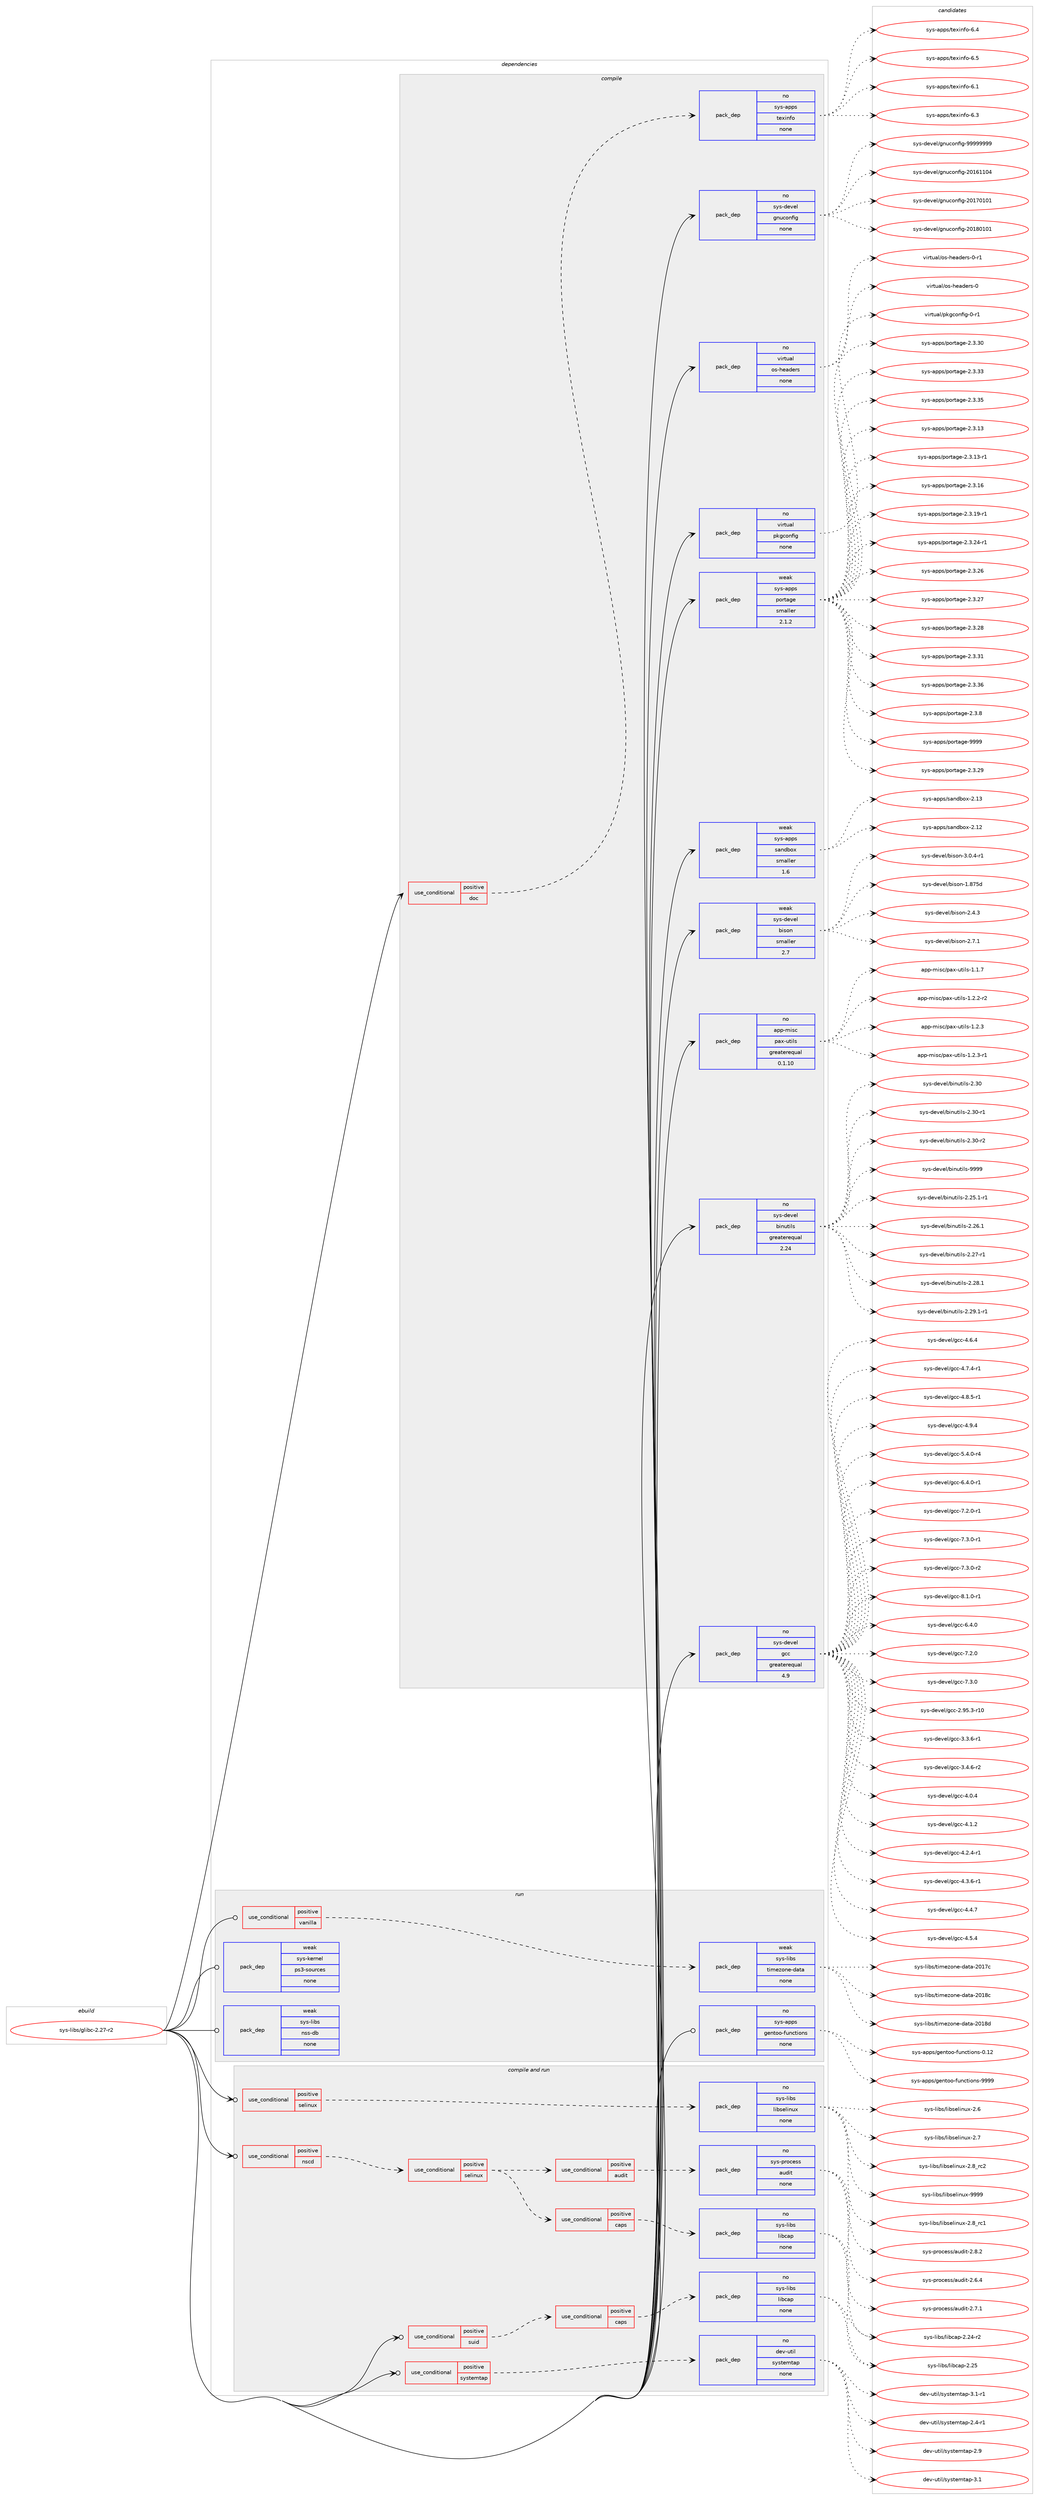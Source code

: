 digraph prolog {

# *************
# Graph options
# *************

newrank=true;
concentrate=true;
compound=true;
graph [rankdir=LR,fontname=Helvetica,fontsize=10,ranksep=1.5];#, ranksep=2.5, nodesep=0.2];
edge  [arrowhead=vee];
node  [fontname=Helvetica,fontsize=10];

# **********
# The ebuild
# **********

subgraph cluster_leftcol {
color=gray;
rank=same;
label=<<i>ebuild</i>>;
id [label="sys-libs/glibc-2.27-r2", color=red, width=4, href="../sys-libs/glibc-2.27-r2.svg"];
}

# ****************
# The dependencies
# ****************

subgraph cluster_midcol {
color=gray;
label=<<i>dependencies</i>>;
subgraph cluster_compile {
fillcolor="#eeeeee";
style=filled;
label=<<i>compile</i>>;
subgraph cond467 {
dependency7272 [label=<<TABLE BORDER="0" CELLBORDER="1" CELLSPACING="0" CELLPADDING="4"><TR><TD ROWSPAN="3" CELLPADDING="10">use_conditional</TD></TR><TR><TD>positive</TD></TR><TR><TD>doc</TD></TR></TABLE>>, shape=none, color=red];
subgraph pack6739 {
dependency7273 [label=<<TABLE BORDER="0" CELLBORDER="1" CELLSPACING="0" CELLPADDING="4" WIDTH="220"><TR><TD ROWSPAN="6" CELLPADDING="30">pack_dep</TD></TR><TR><TD WIDTH="110">no</TD></TR><TR><TD>sys-apps</TD></TR><TR><TD>texinfo</TD></TR><TR><TD>none</TD></TR><TR><TD></TD></TR></TABLE>>, shape=none, color=blue];
}
dependency7272:e -> dependency7273:w [weight=20,style="dashed",arrowhead="vee"];
}
id:e -> dependency7272:w [weight=20,style="solid",arrowhead="vee"];
subgraph pack6740 {
dependency7274 [label=<<TABLE BORDER="0" CELLBORDER="1" CELLSPACING="0" CELLPADDING="4" WIDTH="220"><TR><TD ROWSPAN="6" CELLPADDING="30">pack_dep</TD></TR><TR><TD WIDTH="110">no</TD></TR><TR><TD>app-misc</TD></TR><TR><TD>pax-utils</TD></TR><TR><TD>greaterequal</TD></TR><TR><TD>0.1.10</TD></TR></TABLE>>, shape=none, color=blue];
}
id:e -> dependency7274:w [weight=20,style="solid",arrowhead="vee"];
subgraph pack6741 {
dependency7275 [label=<<TABLE BORDER="0" CELLBORDER="1" CELLSPACING="0" CELLPADDING="4" WIDTH="220"><TR><TD ROWSPAN="6" CELLPADDING="30">pack_dep</TD></TR><TR><TD WIDTH="110">no</TD></TR><TR><TD>sys-devel</TD></TR><TR><TD>binutils</TD></TR><TR><TD>greaterequal</TD></TR><TR><TD>2.24</TD></TR></TABLE>>, shape=none, color=blue];
}
id:e -> dependency7275:w [weight=20,style="solid",arrowhead="vee"];
subgraph pack6742 {
dependency7276 [label=<<TABLE BORDER="0" CELLBORDER="1" CELLSPACING="0" CELLPADDING="4" WIDTH="220"><TR><TD ROWSPAN="6" CELLPADDING="30">pack_dep</TD></TR><TR><TD WIDTH="110">no</TD></TR><TR><TD>sys-devel</TD></TR><TR><TD>gcc</TD></TR><TR><TD>greaterequal</TD></TR><TR><TD>4.9</TD></TR></TABLE>>, shape=none, color=blue];
}
id:e -> dependency7276:w [weight=20,style="solid",arrowhead="vee"];
subgraph pack6743 {
dependency7277 [label=<<TABLE BORDER="0" CELLBORDER="1" CELLSPACING="0" CELLPADDING="4" WIDTH="220"><TR><TD ROWSPAN="6" CELLPADDING="30">pack_dep</TD></TR><TR><TD WIDTH="110">no</TD></TR><TR><TD>sys-devel</TD></TR><TR><TD>gnuconfig</TD></TR><TR><TD>none</TD></TR><TR><TD></TD></TR></TABLE>>, shape=none, color=blue];
}
id:e -> dependency7277:w [weight=20,style="solid",arrowhead="vee"];
subgraph pack6744 {
dependency7278 [label=<<TABLE BORDER="0" CELLBORDER="1" CELLSPACING="0" CELLPADDING="4" WIDTH="220"><TR><TD ROWSPAN="6" CELLPADDING="30">pack_dep</TD></TR><TR><TD WIDTH="110">no</TD></TR><TR><TD>virtual</TD></TR><TR><TD>os-headers</TD></TR><TR><TD>none</TD></TR><TR><TD></TD></TR></TABLE>>, shape=none, color=blue];
}
id:e -> dependency7278:w [weight=20,style="solid",arrowhead="vee"];
subgraph pack6745 {
dependency7279 [label=<<TABLE BORDER="0" CELLBORDER="1" CELLSPACING="0" CELLPADDING="4" WIDTH="220"><TR><TD ROWSPAN="6" CELLPADDING="30">pack_dep</TD></TR><TR><TD WIDTH="110">no</TD></TR><TR><TD>virtual</TD></TR><TR><TD>pkgconfig</TD></TR><TR><TD>none</TD></TR><TR><TD></TD></TR></TABLE>>, shape=none, color=blue];
}
id:e -> dependency7279:w [weight=20,style="solid",arrowhead="vee"];
subgraph pack6746 {
dependency7280 [label=<<TABLE BORDER="0" CELLBORDER="1" CELLSPACING="0" CELLPADDING="4" WIDTH="220"><TR><TD ROWSPAN="6" CELLPADDING="30">pack_dep</TD></TR><TR><TD WIDTH="110">weak</TD></TR><TR><TD>sys-apps</TD></TR><TR><TD>portage</TD></TR><TR><TD>smaller</TD></TR><TR><TD>2.1.2</TD></TR></TABLE>>, shape=none, color=blue];
}
id:e -> dependency7280:w [weight=20,style="solid",arrowhead="vee"];
subgraph pack6747 {
dependency7281 [label=<<TABLE BORDER="0" CELLBORDER="1" CELLSPACING="0" CELLPADDING="4" WIDTH="220"><TR><TD ROWSPAN="6" CELLPADDING="30">pack_dep</TD></TR><TR><TD WIDTH="110">weak</TD></TR><TR><TD>sys-apps</TD></TR><TR><TD>sandbox</TD></TR><TR><TD>smaller</TD></TR><TR><TD>1.6</TD></TR></TABLE>>, shape=none, color=blue];
}
id:e -> dependency7281:w [weight=20,style="solid",arrowhead="vee"];
subgraph pack6748 {
dependency7282 [label=<<TABLE BORDER="0" CELLBORDER="1" CELLSPACING="0" CELLPADDING="4" WIDTH="220"><TR><TD ROWSPAN="6" CELLPADDING="30">pack_dep</TD></TR><TR><TD WIDTH="110">weak</TD></TR><TR><TD>sys-devel</TD></TR><TR><TD>bison</TD></TR><TR><TD>smaller</TD></TR><TR><TD>2.7</TD></TR></TABLE>>, shape=none, color=blue];
}
id:e -> dependency7282:w [weight=20,style="solid",arrowhead="vee"];
}
subgraph cluster_compileandrun {
fillcolor="#eeeeee";
style=filled;
label=<<i>compile and run</i>>;
subgraph cond468 {
dependency7283 [label=<<TABLE BORDER="0" CELLBORDER="1" CELLSPACING="0" CELLPADDING="4"><TR><TD ROWSPAN="3" CELLPADDING="10">use_conditional</TD></TR><TR><TD>positive</TD></TR><TR><TD>nscd</TD></TR></TABLE>>, shape=none, color=red];
subgraph cond469 {
dependency7284 [label=<<TABLE BORDER="0" CELLBORDER="1" CELLSPACING="0" CELLPADDING="4"><TR><TD ROWSPAN="3" CELLPADDING="10">use_conditional</TD></TR><TR><TD>positive</TD></TR><TR><TD>selinux</TD></TR></TABLE>>, shape=none, color=red];
subgraph cond470 {
dependency7285 [label=<<TABLE BORDER="0" CELLBORDER="1" CELLSPACING="0" CELLPADDING="4"><TR><TD ROWSPAN="3" CELLPADDING="10">use_conditional</TD></TR><TR><TD>positive</TD></TR><TR><TD>audit</TD></TR></TABLE>>, shape=none, color=red];
subgraph pack6749 {
dependency7286 [label=<<TABLE BORDER="0" CELLBORDER="1" CELLSPACING="0" CELLPADDING="4" WIDTH="220"><TR><TD ROWSPAN="6" CELLPADDING="30">pack_dep</TD></TR><TR><TD WIDTH="110">no</TD></TR><TR><TD>sys-process</TD></TR><TR><TD>audit</TD></TR><TR><TD>none</TD></TR><TR><TD></TD></TR></TABLE>>, shape=none, color=blue];
}
dependency7285:e -> dependency7286:w [weight=20,style="dashed",arrowhead="vee"];
}
dependency7284:e -> dependency7285:w [weight=20,style="dashed",arrowhead="vee"];
subgraph cond471 {
dependency7287 [label=<<TABLE BORDER="0" CELLBORDER="1" CELLSPACING="0" CELLPADDING="4"><TR><TD ROWSPAN="3" CELLPADDING="10">use_conditional</TD></TR><TR><TD>positive</TD></TR><TR><TD>caps</TD></TR></TABLE>>, shape=none, color=red];
subgraph pack6750 {
dependency7288 [label=<<TABLE BORDER="0" CELLBORDER="1" CELLSPACING="0" CELLPADDING="4" WIDTH="220"><TR><TD ROWSPAN="6" CELLPADDING="30">pack_dep</TD></TR><TR><TD WIDTH="110">no</TD></TR><TR><TD>sys-libs</TD></TR><TR><TD>libcap</TD></TR><TR><TD>none</TD></TR><TR><TD></TD></TR></TABLE>>, shape=none, color=blue];
}
dependency7287:e -> dependency7288:w [weight=20,style="dashed",arrowhead="vee"];
}
dependency7284:e -> dependency7287:w [weight=20,style="dashed",arrowhead="vee"];
}
dependency7283:e -> dependency7284:w [weight=20,style="dashed",arrowhead="vee"];
}
id:e -> dependency7283:w [weight=20,style="solid",arrowhead="odotvee"];
subgraph cond472 {
dependency7289 [label=<<TABLE BORDER="0" CELLBORDER="1" CELLSPACING="0" CELLPADDING="4"><TR><TD ROWSPAN="3" CELLPADDING="10">use_conditional</TD></TR><TR><TD>positive</TD></TR><TR><TD>selinux</TD></TR></TABLE>>, shape=none, color=red];
subgraph pack6751 {
dependency7290 [label=<<TABLE BORDER="0" CELLBORDER="1" CELLSPACING="0" CELLPADDING="4" WIDTH="220"><TR><TD ROWSPAN="6" CELLPADDING="30">pack_dep</TD></TR><TR><TD WIDTH="110">no</TD></TR><TR><TD>sys-libs</TD></TR><TR><TD>libselinux</TD></TR><TR><TD>none</TD></TR><TR><TD></TD></TR></TABLE>>, shape=none, color=blue];
}
dependency7289:e -> dependency7290:w [weight=20,style="dashed",arrowhead="vee"];
}
id:e -> dependency7289:w [weight=20,style="solid",arrowhead="odotvee"];
subgraph cond473 {
dependency7291 [label=<<TABLE BORDER="0" CELLBORDER="1" CELLSPACING="0" CELLPADDING="4"><TR><TD ROWSPAN="3" CELLPADDING="10">use_conditional</TD></TR><TR><TD>positive</TD></TR><TR><TD>suid</TD></TR></TABLE>>, shape=none, color=red];
subgraph cond474 {
dependency7292 [label=<<TABLE BORDER="0" CELLBORDER="1" CELLSPACING="0" CELLPADDING="4"><TR><TD ROWSPAN="3" CELLPADDING="10">use_conditional</TD></TR><TR><TD>positive</TD></TR><TR><TD>caps</TD></TR></TABLE>>, shape=none, color=red];
subgraph pack6752 {
dependency7293 [label=<<TABLE BORDER="0" CELLBORDER="1" CELLSPACING="0" CELLPADDING="4" WIDTH="220"><TR><TD ROWSPAN="6" CELLPADDING="30">pack_dep</TD></TR><TR><TD WIDTH="110">no</TD></TR><TR><TD>sys-libs</TD></TR><TR><TD>libcap</TD></TR><TR><TD>none</TD></TR><TR><TD></TD></TR></TABLE>>, shape=none, color=blue];
}
dependency7292:e -> dependency7293:w [weight=20,style="dashed",arrowhead="vee"];
}
dependency7291:e -> dependency7292:w [weight=20,style="dashed",arrowhead="vee"];
}
id:e -> dependency7291:w [weight=20,style="solid",arrowhead="odotvee"];
subgraph cond475 {
dependency7294 [label=<<TABLE BORDER="0" CELLBORDER="1" CELLSPACING="0" CELLPADDING="4"><TR><TD ROWSPAN="3" CELLPADDING="10">use_conditional</TD></TR><TR><TD>positive</TD></TR><TR><TD>systemtap</TD></TR></TABLE>>, shape=none, color=red];
subgraph pack6753 {
dependency7295 [label=<<TABLE BORDER="0" CELLBORDER="1" CELLSPACING="0" CELLPADDING="4" WIDTH="220"><TR><TD ROWSPAN="6" CELLPADDING="30">pack_dep</TD></TR><TR><TD WIDTH="110">no</TD></TR><TR><TD>dev-util</TD></TR><TR><TD>systemtap</TD></TR><TR><TD>none</TD></TR><TR><TD></TD></TR></TABLE>>, shape=none, color=blue];
}
dependency7294:e -> dependency7295:w [weight=20,style="dashed",arrowhead="vee"];
}
id:e -> dependency7294:w [weight=20,style="solid",arrowhead="odotvee"];
}
subgraph cluster_run {
fillcolor="#eeeeee";
style=filled;
label=<<i>run</i>>;
subgraph cond476 {
dependency7296 [label=<<TABLE BORDER="0" CELLBORDER="1" CELLSPACING="0" CELLPADDING="4"><TR><TD ROWSPAN="3" CELLPADDING="10">use_conditional</TD></TR><TR><TD>positive</TD></TR><TR><TD>vanilla</TD></TR></TABLE>>, shape=none, color=red];
subgraph pack6754 {
dependency7297 [label=<<TABLE BORDER="0" CELLBORDER="1" CELLSPACING="0" CELLPADDING="4" WIDTH="220"><TR><TD ROWSPAN="6" CELLPADDING="30">pack_dep</TD></TR><TR><TD WIDTH="110">weak</TD></TR><TR><TD>sys-libs</TD></TR><TR><TD>timezone-data</TD></TR><TR><TD>none</TD></TR><TR><TD></TD></TR></TABLE>>, shape=none, color=blue];
}
dependency7296:e -> dependency7297:w [weight=20,style="dashed",arrowhead="vee"];
}
id:e -> dependency7296:w [weight=20,style="solid",arrowhead="odot"];
subgraph pack6755 {
dependency7298 [label=<<TABLE BORDER="0" CELLBORDER="1" CELLSPACING="0" CELLPADDING="4" WIDTH="220"><TR><TD ROWSPAN="6" CELLPADDING="30">pack_dep</TD></TR><TR><TD WIDTH="110">no</TD></TR><TR><TD>sys-apps</TD></TR><TR><TD>gentoo-functions</TD></TR><TR><TD>none</TD></TR><TR><TD></TD></TR></TABLE>>, shape=none, color=blue];
}
id:e -> dependency7298:w [weight=20,style="solid",arrowhead="odot"];
subgraph pack6756 {
dependency7299 [label=<<TABLE BORDER="0" CELLBORDER="1" CELLSPACING="0" CELLPADDING="4" WIDTH="220"><TR><TD ROWSPAN="6" CELLPADDING="30">pack_dep</TD></TR><TR><TD WIDTH="110">weak</TD></TR><TR><TD>sys-kernel</TD></TR><TR><TD>ps3-sources</TD></TR><TR><TD>none</TD></TR><TR><TD></TD></TR></TABLE>>, shape=none, color=blue];
}
id:e -> dependency7299:w [weight=20,style="solid",arrowhead="odot"];
subgraph pack6757 {
dependency7300 [label=<<TABLE BORDER="0" CELLBORDER="1" CELLSPACING="0" CELLPADDING="4" WIDTH="220"><TR><TD ROWSPAN="6" CELLPADDING="30">pack_dep</TD></TR><TR><TD WIDTH="110">weak</TD></TR><TR><TD>sys-libs</TD></TR><TR><TD>nss-db</TD></TR><TR><TD>none</TD></TR><TR><TD></TD></TR></TABLE>>, shape=none, color=blue];
}
id:e -> dependency7300:w [weight=20,style="solid",arrowhead="odot"];
}
}

# **************
# The candidates
# **************

subgraph cluster_choices {
rank=same;
color=gray;
label=<<i>candidates</i>>;

subgraph choice6739 {
color=black;
nodesep=1;
choice11512111545971121121154711610112010511010211145544649 [label="sys-apps/texinfo-6.1", color=red, width=4,href="../sys-apps/texinfo-6.1.svg"];
choice11512111545971121121154711610112010511010211145544651 [label="sys-apps/texinfo-6.3", color=red, width=4,href="../sys-apps/texinfo-6.3.svg"];
choice11512111545971121121154711610112010511010211145544652 [label="sys-apps/texinfo-6.4", color=red, width=4,href="../sys-apps/texinfo-6.4.svg"];
choice11512111545971121121154711610112010511010211145544653 [label="sys-apps/texinfo-6.5", color=red, width=4,href="../sys-apps/texinfo-6.5.svg"];
dependency7273:e -> choice11512111545971121121154711610112010511010211145544649:w [style=dotted,weight="100"];
dependency7273:e -> choice11512111545971121121154711610112010511010211145544651:w [style=dotted,weight="100"];
dependency7273:e -> choice11512111545971121121154711610112010511010211145544652:w [style=dotted,weight="100"];
dependency7273:e -> choice11512111545971121121154711610112010511010211145544653:w [style=dotted,weight="100"];
}
subgraph choice6740 {
color=black;
nodesep=1;
choice971121124510910511599471129712045117116105108115454946494655 [label="app-misc/pax-utils-1.1.7", color=red, width=4,href="../app-misc/pax-utils-1.1.7.svg"];
choice9711211245109105115994711297120451171161051081154549465046504511450 [label="app-misc/pax-utils-1.2.2-r2", color=red, width=4,href="../app-misc/pax-utils-1.2.2-r2.svg"];
choice971121124510910511599471129712045117116105108115454946504651 [label="app-misc/pax-utils-1.2.3", color=red, width=4,href="../app-misc/pax-utils-1.2.3.svg"];
choice9711211245109105115994711297120451171161051081154549465046514511449 [label="app-misc/pax-utils-1.2.3-r1", color=red, width=4,href="../app-misc/pax-utils-1.2.3-r1.svg"];
dependency7274:e -> choice971121124510910511599471129712045117116105108115454946494655:w [style=dotted,weight="100"];
dependency7274:e -> choice9711211245109105115994711297120451171161051081154549465046504511450:w [style=dotted,weight="100"];
dependency7274:e -> choice971121124510910511599471129712045117116105108115454946504651:w [style=dotted,weight="100"];
dependency7274:e -> choice9711211245109105115994711297120451171161051081154549465046514511449:w [style=dotted,weight="100"];
}
subgraph choice6741 {
color=black;
nodesep=1;
choice115121115451001011181011084798105110117116105108115455046505346494511449 [label="sys-devel/binutils-2.25.1-r1", color=red, width=4,href="../sys-devel/binutils-2.25.1-r1.svg"];
choice11512111545100101118101108479810511011711610510811545504650544649 [label="sys-devel/binutils-2.26.1", color=red, width=4,href="../sys-devel/binutils-2.26.1.svg"];
choice11512111545100101118101108479810511011711610510811545504650554511449 [label="sys-devel/binutils-2.27-r1", color=red, width=4,href="../sys-devel/binutils-2.27-r1.svg"];
choice11512111545100101118101108479810511011711610510811545504650564649 [label="sys-devel/binutils-2.28.1", color=red, width=4,href="../sys-devel/binutils-2.28.1.svg"];
choice115121115451001011181011084798105110117116105108115455046505746494511449 [label="sys-devel/binutils-2.29.1-r1", color=red, width=4,href="../sys-devel/binutils-2.29.1-r1.svg"];
choice1151211154510010111810110847981051101171161051081154550465148 [label="sys-devel/binutils-2.30", color=red, width=4,href="../sys-devel/binutils-2.30.svg"];
choice11512111545100101118101108479810511011711610510811545504651484511449 [label="sys-devel/binutils-2.30-r1", color=red, width=4,href="../sys-devel/binutils-2.30-r1.svg"];
choice11512111545100101118101108479810511011711610510811545504651484511450 [label="sys-devel/binutils-2.30-r2", color=red, width=4,href="../sys-devel/binutils-2.30-r2.svg"];
choice1151211154510010111810110847981051101171161051081154557575757 [label="sys-devel/binutils-9999", color=red, width=4,href="../sys-devel/binutils-9999.svg"];
dependency7275:e -> choice115121115451001011181011084798105110117116105108115455046505346494511449:w [style=dotted,weight="100"];
dependency7275:e -> choice11512111545100101118101108479810511011711610510811545504650544649:w [style=dotted,weight="100"];
dependency7275:e -> choice11512111545100101118101108479810511011711610510811545504650554511449:w [style=dotted,weight="100"];
dependency7275:e -> choice11512111545100101118101108479810511011711610510811545504650564649:w [style=dotted,weight="100"];
dependency7275:e -> choice115121115451001011181011084798105110117116105108115455046505746494511449:w [style=dotted,weight="100"];
dependency7275:e -> choice1151211154510010111810110847981051101171161051081154550465148:w [style=dotted,weight="100"];
dependency7275:e -> choice11512111545100101118101108479810511011711610510811545504651484511449:w [style=dotted,weight="100"];
dependency7275:e -> choice11512111545100101118101108479810511011711610510811545504651484511450:w [style=dotted,weight="100"];
dependency7275:e -> choice1151211154510010111810110847981051101171161051081154557575757:w [style=dotted,weight="100"];
}
subgraph choice6742 {
color=black;
nodesep=1;
choice11512111545100101118101108471039999455446524648 [label="sys-devel/gcc-6.4.0", color=red, width=4,href="../sys-devel/gcc-6.4.0.svg"];
choice11512111545100101118101108471039999455546504648 [label="sys-devel/gcc-7.2.0", color=red, width=4,href="../sys-devel/gcc-7.2.0.svg"];
choice11512111545100101118101108471039999455546514648 [label="sys-devel/gcc-7.3.0", color=red, width=4,href="../sys-devel/gcc-7.3.0.svg"];
choice1151211154510010111810110847103999945504657534651451144948 [label="sys-devel/gcc-2.95.3-r10", color=red, width=4,href="../sys-devel/gcc-2.95.3-r10.svg"];
choice115121115451001011181011084710399994551465146544511449 [label="sys-devel/gcc-3.3.6-r1", color=red, width=4,href="../sys-devel/gcc-3.3.6-r1.svg"];
choice115121115451001011181011084710399994551465246544511450 [label="sys-devel/gcc-3.4.6-r2", color=red, width=4,href="../sys-devel/gcc-3.4.6-r2.svg"];
choice11512111545100101118101108471039999455246484652 [label="sys-devel/gcc-4.0.4", color=red, width=4,href="../sys-devel/gcc-4.0.4.svg"];
choice11512111545100101118101108471039999455246494650 [label="sys-devel/gcc-4.1.2", color=red, width=4,href="../sys-devel/gcc-4.1.2.svg"];
choice115121115451001011181011084710399994552465046524511449 [label="sys-devel/gcc-4.2.4-r1", color=red, width=4,href="../sys-devel/gcc-4.2.4-r1.svg"];
choice115121115451001011181011084710399994552465146544511449 [label="sys-devel/gcc-4.3.6-r1", color=red, width=4,href="../sys-devel/gcc-4.3.6-r1.svg"];
choice11512111545100101118101108471039999455246524655 [label="sys-devel/gcc-4.4.7", color=red, width=4,href="../sys-devel/gcc-4.4.7.svg"];
choice11512111545100101118101108471039999455246534652 [label="sys-devel/gcc-4.5.4", color=red, width=4,href="../sys-devel/gcc-4.5.4.svg"];
choice11512111545100101118101108471039999455246544652 [label="sys-devel/gcc-4.6.4", color=red, width=4,href="../sys-devel/gcc-4.6.4.svg"];
choice115121115451001011181011084710399994552465546524511449 [label="sys-devel/gcc-4.7.4-r1", color=red, width=4,href="../sys-devel/gcc-4.7.4-r1.svg"];
choice115121115451001011181011084710399994552465646534511449 [label="sys-devel/gcc-4.8.5-r1", color=red, width=4,href="../sys-devel/gcc-4.8.5-r1.svg"];
choice11512111545100101118101108471039999455246574652 [label="sys-devel/gcc-4.9.4", color=red, width=4,href="../sys-devel/gcc-4.9.4.svg"];
choice115121115451001011181011084710399994553465246484511452 [label="sys-devel/gcc-5.4.0-r4", color=red, width=4,href="../sys-devel/gcc-5.4.0-r4.svg"];
choice115121115451001011181011084710399994554465246484511449 [label="sys-devel/gcc-6.4.0-r1", color=red, width=4,href="../sys-devel/gcc-6.4.0-r1.svg"];
choice115121115451001011181011084710399994555465046484511449 [label="sys-devel/gcc-7.2.0-r1", color=red, width=4,href="../sys-devel/gcc-7.2.0-r1.svg"];
choice115121115451001011181011084710399994555465146484511449 [label="sys-devel/gcc-7.3.0-r1", color=red, width=4,href="../sys-devel/gcc-7.3.0-r1.svg"];
choice115121115451001011181011084710399994555465146484511450 [label="sys-devel/gcc-7.3.0-r2", color=red, width=4,href="../sys-devel/gcc-7.3.0-r2.svg"];
choice115121115451001011181011084710399994556464946484511449 [label="sys-devel/gcc-8.1.0-r1", color=red, width=4,href="../sys-devel/gcc-8.1.0-r1.svg"];
dependency7276:e -> choice11512111545100101118101108471039999455446524648:w [style=dotted,weight="100"];
dependency7276:e -> choice11512111545100101118101108471039999455546504648:w [style=dotted,weight="100"];
dependency7276:e -> choice11512111545100101118101108471039999455546514648:w [style=dotted,weight="100"];
dependency7276:e -> choice1151211154510010111810110847103999945504657534651451144948:w [style=dotted,weight="100"];
dependency7276:e -> choice115121115451001011181011084710399994551465146544511449:w [style=dotted,weight="100"];
dependency7276:e -> choice115121115451001011181011084710399994551465246544511450:w [style=dotted,weight="100"];
dependency7276:e -> choice11512111545100101118101108471039999455246484652:w [style=dotted,weight="100"];
dependency7276:e -> choice11512111545100101118101108471039999455246494650:w [style=dotted,weight="100"];
dependency7276:e -> choice115121115451001011181011084710399994552465046524511449:w [style=dotted,weight="100"];
dependency7276:e -> choice115121115451001011181011084710399994552465146544511449:w [style=dotted,weight="100"];
dependency7276:e -> choice11512111545100101118101108471039999455246524655:w [style=dotted,weight="100"];
dependency7276:e -> choice11512111545100101118101108471039999455246534652:w [style=dotted,weight="100"];
dependency7276:e -> choice11512111545100101118101108471039999455246544652:w [style=dotted,weight="100"];
dependency7276:e -> choice115121115451001011181011084710399994552465546524511449:w [style=dotted,weight="100"];
dependency7276:e -> choice115121115451001011181011084710399994552465646534511449:w [style=dotted,weight="100"];
dependency7276:e -> choice11512111545100101118101108471039999455246574652:w [style=dotted,weight="100"];
dependency7276:e -> choice115121115451001011181011084710399994553465246484511452:w [style=dotted,weight="100"];
dependency7276:e -> choice115121115451001011181011084710399994554465246484511449:w [style=dotted,weight="100"];
dependency7276:e -> choice115121115451001011181011084710399994555465046484511449:w [style=dotted,weight="100"];
dependency7276:e -> choice115121115451001011181011084710399994555465146484511449:w [style=dotted,weight="100"];
dependency7276:e -> choice115121115451001011181011084710399994555465146484511450:w [style=dotted,weight="100"];
dependency7276:e -> choice115121115451001011181011084710399994556464946484511449:w [style=dotted,weight="100"];
}
subgraph choice6743 {
color=black;
nodesep=1;
choice115121115451001011181011084710311011799111110102105103455048495449494852 [label="sys-devel/gnuconfig-20161104", color=red, width=4,href="../sys-devel/gnuconfig-20161104.svg"];
choice115121115451001011181011084710311011799111110102105103455048495548494849 [label="sys-devel/gnuconfig-20170101", color=red, width=4,href="../sys-devel/gnuconfig-20170101.svg"];
choice115121115451001011181011084710311011799111110102105103455048495648494849 [label="sys-devel/gnuconfig-20180101", color=red, width=4,href="../sys-devel/gnuconfig-20180101.svg"];
choice115121115451001011181011084710311011799111110102105103455757575757575757 [label="sys-devel/gnuconfig-99999999", color=red, width=4,href="../sys-devel/gnuconfig-99999999.svg"];
dependency7277:e -> choice115121115451001011181011084710311011799111110102105103455048495449494852:w [style=dotted,weight="100"];
dependency7277:e -> choice115121115451001011181011084710311011799111110102105103455048495548494849:w [style=dotted,weight="100"];
dependency7277:e -> choice115121115451001011181011084710311011799111110102105103455048495648494849:w [style=dotted,weight="100"];
dependency7277:e -> choice115121115451001011181011084710311011799111110102105103455757575757575757:w [style=dotted,weight="100"];
}
subgraph choice6744 {
color=black;
nodesep=1;
choice118105114116117971084711111545104101971001011141154548 [label="virtual/os-headers-0", color=red, width=4,href="../virtual/os-headers-0.svg"];
choice1181051141161179710847111115451041019710010111411545484511449 [label="virtual/os-headers-0-r1", color=red, width=4,href="../virtual/os-headers-0-r1.svg"];
dependency7278:e -> choice118105114116117971084711111545104101971001011141154548:w [style=dotted,weight="100"];
dependency7278:e -> choice1181051141161179710847111115451041019710010111411545484511449:w [style=dotted,weight="100"];
}
subgraph choice6745 {
color=black;
nodesep=1;
choice11810511411611797108471121071039911111010210510345484511449 [label="virtual/pkgconfig-0-r1", color=red, width=4,href="../virtual/pkgconfig-0-r1.svg"];
dependency7279:e -> choice11810511411611797108471121071039911111010210510345484511449:w [style=dotted,weight="100"];
}
subgraph choice6746 {
color=black;
nodesep=1;
choice1151211154597112112115471121111141169710310145504651465057 [label="sys-apps/portage-2.3.29", color=red, width=4,href="../sys-apps/portage-2.3.29.svg"];
choice1151211154597112112115471121111141169710310145504651465148 [label="sys-apps/portage-2.3.30", color=red, width=4,href="../sys-apps/portage-2.3.30.svg"];
choice1151211154597112112115471121111141169710310145504651465151 [label="sys-apps/portage-2.3.33", color=red, width=4,href="../sys-apps/portage-2.3.33.svg"];
choice1151211154597112112115471121111141169710310145504651465153 [label="sys-apps/portage-2.3.35", color=red, width=4,href="../sys-apps/portage-2.3.35.svg"];
choice1151211154597112112115471121111141169710310145504651464951 [label="sys-apps/portage-2.3.13", color=red, width=4,href="../sys-apps/portage-2.3.13.svg"];
choice11512111545971121121154711211111411697103101455046514649514511449 [label="sys-apps/portage-2.3.13-r1", color=red, width=4,href="../sys-apps/portage-2.3.13-r1.svg"];
choice1151211154597112112115471121111141169710310145504651464954 [label="sys-apps/portage-2.3.16", color=red, width=4,href="../sys-apps/portage-2.3.16.svg"];
choice11512111545971121121154711211111411697103101455046514649574511449 [label="sys-apps/portage-2.3.19-r1", color=red, width=4,href="../sys-apps/portage-2.3.19-r1.svg"];
choice11512111545971121121154711211111411697103101455046514650524511449 [label="sys-apps/portage-2.3.24-r1", color=red, width=4,href="../sys-apps/portage-2.3.24-r1.svg"];
choice1151211154597112112115471121111141169710310145504651465054 [label="sys-apps/portage-2.3.26", color=red, width=4,href="../sys-apps/portage-2.3.26.svg"];
choice1151211154597112112115471121111141169710310145504651465055 [label="sys-apps/portage-2.3.27", color=red, width=4,href="../sys-apps/portage-2.3.27.svg"];
choice1151211154597112112115471121111141169710310145504651465056 [label="sys-apps/portage-2.3.28", color=red, width=4,href="../sys-apps/portage-2.3.28.svg"];
choice1151211154597112112115471121111141169710310145504651465149 [label="sys-apps/portage-2.3.31", color=red, width=4,href="../sys-apps/portage-2.3.31.svg"];
choice1151211154597112112115471121111141169710310145504651465154 [label="sys-apps/portage-2.3.36", color=red, width=4,href="../sys-apps/portage-2.3.36.svg"];
choice11512111545971121121154711211111411697103101455046514656 [label="sys-apps/portage-2.3.8", color=red, width=4,href="../sys-apps/portage-2.3.8.svg"];
choice115121115459711211211547112111114116971031014557575757 [label="sys-apps/portage-9999", color=red, width=4,href="../sys-apps/portage-9999.svg"];
dependency7280:e -> choice1151211154597112112115471121111141169710310145504651465057:w [style=dotted,weight="100"];
dependency7280:e -> choice1151211154597112112115471121111141169710310145504651465148:w [style=dotted,weight="100"];
dependency7280:e -> choice1151211154597112112115471121111141169710310145504651465151:w [style=dotted,weight="100"];
dependency7280:e -> choice1151211154597112112115471121111141169710310145504651465153:w [style=dotted,weight="100"];
dependency7280:e -> choice1151211154597112112115471121111141169710310145504651464951:w [style=dotted,weight="100"];
dependency7280:e -> choice11512111545971121121154711211111411697103101455046514649514511449:w [style=dotted,weight="100"];
dependency7280:e -> choice1151211154597112112115471121111141169710310145504651464954:w [style=dotted,weight="100"];
dependency7280:e -> choice11512111545971121121154711211111411697103101455046514649574511449:w [style=dotted,weight="100"];
dependency7280:e -> choice11512111545971121121154711211111411697103101455046514650524511449:w [style=dotted,weight="100"];
dependency7280:e -> choice1151211154597112112115471121111141169710310145504651465054:w [style=dotted,weight="100"];
dependency7280:e -> choice1151211154597112112115471121111141169710310145504651465055:w [style=dotted,weight="100"];
dependency7280:e -> choice1151211154597112112115471121111141169710310145504651465056:w [style=dotted,weight="100"];
dependency7280:e -> choice1151211154597112112115471121111141169710310145504651465149:w [style=dotted,weight="100"];
dependency7280:e -> choice1151211154597112112115471121111141169710310145504651465154:w [style=dotted,weight="100"];
dependency7280:e -> choice11512111545971121121154711211111411697103101455046514656:w [style=dotted,weight="100"];
dependency7280:e -> choice115121115459711211211547112111114116971031014557575757:w [style=dotted,weight="100"];
}
subgraph choice6747 {
color=black;
nodesep=1;
choice11512111545971121121154711597110100981111204550464950 [label="sys-apps/sandbox-2.12", color=red, width=4,href="../sys-apps/sandbox-2.12.svg"];
choice11512111545971121121154711597110100981111204550464951 [label="sys-apps/sandbox-2.13", color=red, width=4,href="../sys-apps/sandbox-2.13.svg"];
dependency7281:e -> choice11512111545971121121154711597110100981111204550464950:w [style=dotted,weight="100"];
dependency7281:e -> choice11512111545971121121154711597110100981111204550464951:w [style=dotted,weight="100"];
}
subgraph choice6748 {
color=black;
nodesep=1;
choice115121115451001011181011084798105115111110454946565553100 [label="sys-devel/bison-1.875d", color=red, width=4,href="../sys-devel/bison-1.875d.svg"];
choice115121115451001011181011084798105115111110455046524651 [label="sys-devel/bison-2.4.3", color=red, width=4,href="../sys-devel/bison-2.4.3.svg"];
choice115121115451001011181011084798105115111110455046554649 [label="sys-devel/bison-2.7.1", color=red, width=4,href="../sys-devel/bison-2.7.1.svg"];
choice1151211154510010111810110847981051151111104551464846524511449 [label="sys-devel/bison-3.0.4-r1", color=red, width=4,href="../sys-devel/bison-3.0.4-r1.svg"];
dependency7282:e -> choice115121115451001011181011084798105115111110454946565553100:w [style=dotted,weight="100"];
dependency7282:e -> choice115121115451001011181011084798105115111110455046524651:w [style=dotted,weight="100"];
dependency7282:e -> choice115121115451001011181011084798105115111110455046554649:w [style=dotted,weight="100"];
dependency7282:e -> choice1151211154510010111810110847981051151111104551464846524511449:w [style=dotted,weight="100"];
}
subgraph choice6749 {
color=black;
nodesep=1;
choice11512111545112114111991011151154797117100105116455046544652 [label="sys-process/audit-2.6.4", color=red, width=4,href="../sys-process/audit-2.6.4.svg"];
choice11512111545112114111991011151154797117100105116455046554649 [label="sys-process/audit-2.7.1", color=red, width=4,href="../sys-process/audit-2.7.1.svg"];
choice11512111545112114111991011151154797117100105116455046564650 [label="sys-process/audit-2.8.2", color=red, width=4,href="../sys-process/audit-2.8.2.svg"];
dependency7286:e -> choice11512111545112114111991011151154797117100105116455046544652:w [style=dotted,weight="100"];
dependency7286:e -> choice11512111545112114111991011151154797117100105116455046554649:w [style=dotted,weight="100"];
dependency7286:e -> choice11512111545112114111991011151154797117100105116455046564650:w [style=dotted,weight="100"];
}
subgraph choice6750 {
color=black;
nodesep=1;
choice11512111545108105981154710810598999711245504650524511450 [label="sys-libs/libcap-2.24-r2", color=red, width=4,href="../sys-libs/libcap-2.24-r2.svg"];
choice1151211154510810598115471081059899971124550465053 [label="sys-libs/libcap-2.25", color=red, width=4,href="../sys-libs/libcap-2.25.svg"];
dependency7288:e -> choice11512111545108105981154710810598999711245504650524511450:w [style=dotted,weight="100"];
dependency7288:e -> choice1151211154510810598115471081059899971124550465053:w [style=dotted,weight="100"];
}
subgraph choice6751 {
color=black;
nodesep=1;
choice1151211154510810598115471081059811510110810511011712045504654 [label="sys-libs/libselinux-2.6", color=red, width=4,href="../sys-libs/libselinux-2.6.svg"];
choice1151211154510810598115471081059811510110810511011712045504655 [label="sys-libs/libselinux-2.7", color=red, width=4,href="../sys-libs/libselinux-2.7.svg"];
choice1151211154510810598115471081059811510110810511011712045504656951149949 [label="sys-libs/libselinux-2.8_rc1", color=red, width=4,href="../sys-libs/libselinux-2.8_rc1.svg"];
choice1151211154510810598115471081059811510110810511011712045504656951149950 [label="sys-libs/libselinux-2.8_rc2", color=red, width=4,href="../sys-libs/libselinux-2.8_rc2.svg"];
choice115121115451081059811547108105981151011081051101171204557575757 [label="sys-libs/libselinux-9999", color=red, width=4,href="../sys-libs/libselinux-9999.svg"];
dependency7290:e -> choice1151211154510810598115471081059811510110810511011712045504654:w [style=dotted,weight="100"];
dependency7290:e -> choice1151211154510810598115471081059811510110810511011712045504655:w [style=dotted,weight="100"];
dependency7290:e -> choice1151211154510810598115471081059811510110810511011712045504656951149949:w [style=dotted,weight="100"];
dependency7290:e -> choice1151211154510810598115471081059811510110810511011712045504656951149950:w [style=dotted,weight="100"];
dependency7290:e -> choice115121115451081059811547108105981151011081051101171204557575757:w [style=dotted,weight="100"];
}
subgraph choice6752 {
color=black;
nodesep=1;
choice11512111545108105981154710810598999711245504650524511450 [label="sys-libs/libcap-2.24-r2", color=red, width=4,href="../sys-libs/libcap-2.24-r2.svg"];
choice1151211154510810598115471081059899971124550465053 [label="sys-libs/libcap-2.25", color=red, width=4,href="../sys-libs/libcap-2.25.svg"];
dependency7293:e -> choice11512111545108105981154710810598999711245504650524511450:w [style=dotted,weight="100"];
dependency7293:e -> choice1151211154510810598115471081059899971124550465053:w [style=dotted,weight="100"];
}
subgraph choice6753 {
color=black;
nodesep=1;
choice100101118451171161051084711512111511610110911697112455046524511449 [label="dev-util/systemtap-2.4-r1", color=red, width=4,href="../dev-util/systemtap-2.4-r1.svg"];
choice10010111845117116105108471151211151161011091169711245504657 [label="dev-util/systemtap-2.9", color=red, width=4,href="../dev-util/systemtap-2.9.svg"];
choice10010111845117116105108471151211151161011091169711245514649 [label="dev-util/systemtap-3.1", color=red, width=4,href="../dev-util/systemtap-3.1.svg"];
choice100101118451171161051084711512111511610110911697112455146494511449 [label="dev-util/systemtap-3.1-r1", color=red, width=4,href="../dev-util/systemtap-3.1-r1.svg"];
dependency7295:e -> choice100101118451171161051084711512111511610110911697112455046524511449:w [style=dotted,weight="100"];
dependency7295:e -> choice10010111845117116105108471151211151161011091169711245504657:w [style=dotted,weight="100"];
dependency7295:e -> choice10010111845117116105108471151211151161011091169711245514649:w [style=dotted,weight="100"];
dependency7295:e -> choice100101118451171161051084711512111511610110911697112455146494511449:w [style=dotted,weight="100"];
}
subgraph choice6754 {
color=black;
nodesep=1;
choice115121115451081059811547116105109101122111110101451009711697455048495599 [label="sys-libs/timezone-data-2017c", color=red, width=4,href="../sys-libs/timezone-data-2017c.svg"];
choice115121115451081059811547116105109101122111110101451009711697455048495699 [label="sys-libs/timezone-data-2018c", color=red, width=4,href="../sys-libs/timezone-data-2018c.svg"];
choice1151211154510810598115471161051091011221111101014510097116974550484956100 [label="sys-libs/timezone-data-2018d", color=red, width=4,href="../sys-libs/timezone-data-2018d.svg"];
dependency7297:e -> choice115121115451081059811547116105109101122111110101451009711697455048495599:w [style=dotted,weight="100"];
dependency7297:e -> choice115121115451081059811547116105109101122111110101451009711697455048495699:w [style=dotted,weight="100"];
dependency7297:e -> choice1151211154510810598115471161051091011221111101014510097116974550484956100:w [style=dotted,weight="100"];
}
subgraph choice6755 {
color=black;
nodesep=1;
choice11512111545971121121154710310111011611111145102117110991161051111101154548464950 [label="sys-apps/gentoo-functions-0.12", color=red, width=4,href="../sys-apps/gentoo-functions-0.12.svg"];
choice11512111545971121121154710310111011611111145102117110991161051111101154557575757 [label="sys-apps/gentoo-functions-9999", color=red, width=4,href="../sys-apps/gentoo-functions-9999.svg"];
dependency7298:e -> choice11512111545971121121154710310111011611111145102117110991161051111101154548464950:w [style=dotted,weight="100"];
dependency7298:e -> choice11512111545971121121154710310111011611111145102117110991161051111101154557575757:w [style=dotted,weight="100"];
}
subgraph choice6756 {
color=black;
nodesep=1;
}
subgraph choice6757 {
color=black;
nodesep=1;
}
}

}
